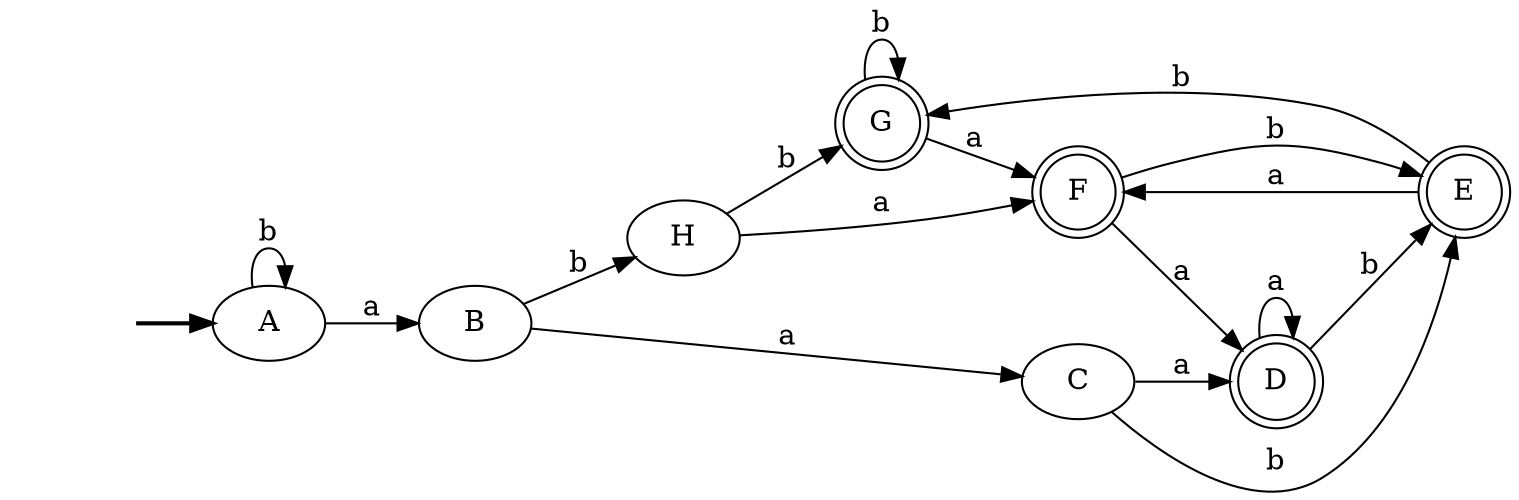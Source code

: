 digraph {
	fake [style=invisible]
	H
	B
	D [shape=doublecircle]
	G [shape=doublecircle]
	A [root=true]
	F [shape=doublecircle]
	E [shape=doublecircle]
	C
	fake -> A [style=bold]
	H -> G [label=b]
	D -> D [label=a]
	B -> H [label=b]
	E -> G [label=b]
	F -> D [label=a]
	D -> E [label=b]
	H -> F [label=a]
	G -> F [label=a]
	F -> E [label=b]
	G -> G [label=b]
	E -> F [label=a]
	A -> A [label=b]
	C -> D [label=a]
	C -> E [label=b]
	A -> B [label=a]
	B -> C [label=a]
	rankdir=LR
}
